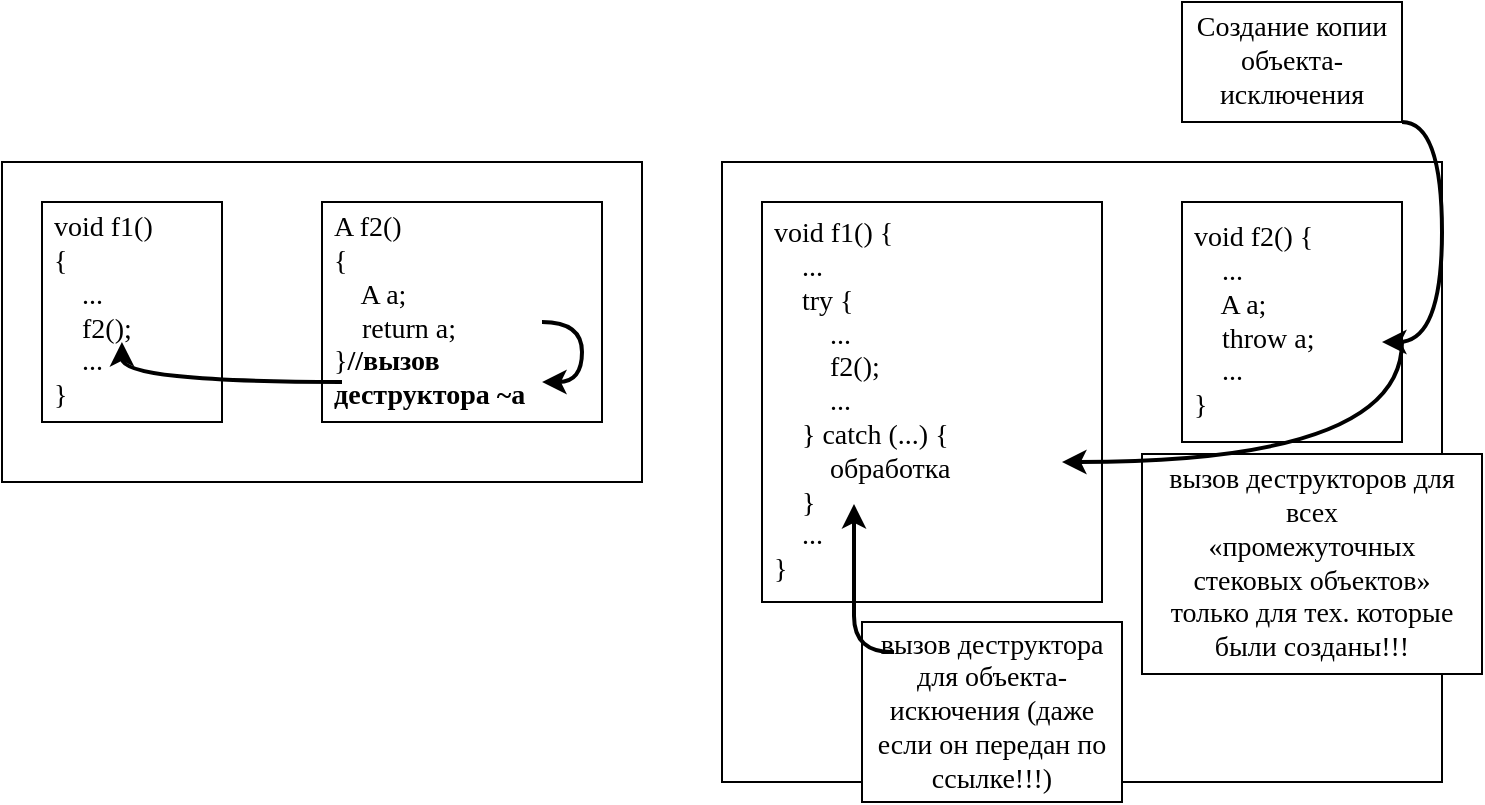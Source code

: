 <mxfile version="14.6.6" type="google" pages="9"><diagram id="zu6gp-FuIFctqMcHt_Jr" name="image54"><mxGraphModel dx="1332" dy="586" grid="1" gridSize="10" guides="1" tooltips="1" connect="1" arrows="1" fold="1" page="1" pageScale="1" pageWidth="827" pageHeight="1169" math="0" shadow="0"><root><mxCell id="0"/><mxCell id="1" parent="0"/><mxCell id="tNJfWUomjyvCUkQkepad-18" value="" style="rounded=0;whiteSpace=wrap;html=1;fontFamily=Times New Roman;fontSize=14;align=center;" vertex="1" parent="1"><mxGeometry x="400" y="120" width="360" height="310" as="geometry"/></mxCell><mxCell id="tNJfWUomjyvCUkQkepad-7" value="" style="rounded=0;whiteSpace=wrap;html=1;fontFamily=Consolas;fontSize=14;align=left;" vertex="1" parent="1"><mxGeometry x="40" y="120" width="320" height="160" as="geometry"/></mxCell><mxCell id="tNJfWUomjyvCUkQkepad-3" value="&lt;div style=&quot;font-size: 14px;&quot;&gt;void f1()&lt;/div&gt;&lt;div style=&quot;font-size: 14px;&quot;&gt;{&lt;/div&gt;&lt;div style=&quot;font-size: 14px;&quot;&gt;&amp;nbsp;&amp;nbsp;&amp;nbsp; ...&lt;/div&gt;&lt;div style=&quot;font-size: 14px;&quot;&gt;&amp;nbsp;&amp;nbsp;&amp;nbsp; f2();&lt;/div&gt;&lt;div style=&quot;font-size: 14px;&quot;&gt;&amp;nbsp;&amp;nbsp;&amp;nbsp; ...&lt;/div&gt;&lt;div style=&quot;font-size: 14px;&quot;&gt;}&lt;br style=&quot;font-size: 14px;&quot;&gt;&lt;/div&gt;" style="rounded=0;whiteSpace=wrap;html=1;fontFamily=Consolas;fontSize=14;align=left;spacing=6;" vertex="1" parent="1"><mxGeometry x="60" y="140" width="90" height="110" as="geometry"/></mxCell><mxCell id="tNJfWUomjyvCUkQkepad-4" value="&lt;div&gt;A f2()&lt;/div&gt;&lt;div&gt;{&lt;/div&gt;&lt;div&gt;&amp;nbsp;&amp;nbsp;&amp;nbsp; A a;&lt;/div&gt;&lt;div&gt;&amp;nbsp;&amp;nbsp;&amp;nbsp; return a;&lt;br&gt;&lt;/div&gt;&lt;div&gt;}&lt;b&gt;//вызов деструктора ~a&lt;/b&gt;&lt;br&gt;&lt;/div&gt;" style="rounded=0;whiteSpace=wrap;html=1;fontFamily=Consolas;fontSize=14;align=left;spacing=6;" vertex="1" parent="1"><mxGeometry x="200" y="140" width="140" height="110" as="geometry"/></mxCell><mxCell id="tNJfWUomjyvCUkQkepad-5" value="" style="endArrow=classic;html=1;fontFamily=Consolas;fontSize=14;entryX=0.786;entryY=0.818;entryDx=0;entryDy=0;entryPerimeter=0;edgeStyle=orthogonalEdgeStyle;curved=1;strokeWidth=2;" edge="1" parent="1" target="tNJfWUomjyvCUkQkepad-4"><mxGeometry width="50" height="50" relative="1" as="geometry"><mxPoint x="310" y="200" as="sourcePoint"/><mxPoint x="360" y="150" as="targetPoint"/><Array as="points"><mxPoint x="330" y="200"/><mxPoint x="330" y="230"/></Array></mxGeometry></mxCell><mxCell id="tNJfWUomjyvCUkQkepad-6" value="" style="endArrow=classic;html=1;fontFamily=Consolas;fontSize=14;edgeStyle=orthogonalEdgeStyle;curved=1;entryX=0.444;entryY=0.636;entryDx=0;entryDy=0;entryPerimeter=0;strokeWidth=2;" edge="1" parent="1" target="tNJfWUomjyvCUkQkepad-3"><mxGeometry width="50" height="50" relative="1" as="geometry"><mxPoint x="210" y="230" as="sourcePoint"/><mxPoint x="120" y="260" as="targetPoint"/><Array as="points"><mxPoint x="100" y="230"/></Array></mxGeometry></mxCell><mxCell id="tNJfWUomjyvCUkQkepad-10" value="&lt;div&gt;void f1() {&lt;/div&gt;&lt;div&gt;&amp;nbsp;&amp;nbsp;&amp;nbsp; ...&lt;/div&gt;&lt;div&gt;&amp;nbsp;&amp;nbsp;&amp;nbsp; try {&lt;/div&gt;&lt;div&gt;&amp;nbsp;&amp;nbsp;&amp;nbsp;&amp;nbsp;&amp;nbsp;&amp;nbsp;&amp;nbsp; ...&lt;/div&gt;&lt;div&gt;&amp;nbsp;&amp;nbsp;&amp;nbsp;&amp;nbsp;&amp;nbsp;&amp;nbsp;&amp;nbsp; f2();&lt;/div&gt;&lt;div&gt;&amp;nbsp;&amp;nbsp;&amp;nbsp;&amp;nbsp;&amp;nbsp;&amp;nbsp;&amp;nbsp; ...&lt;/div&gt;&lt;div&gt;&amp;nbsp;&amp;nbsp;&amp;nbsp; } catch (...) {&lt;/div&gt;&lt;div&gt;&amp;nbsp;&amp;nbsp;&amp;nbsp;&amp;nbsp;&amp;nbsp;&amp;nbsp;&amp;nbsp; обработка&lt;/div&gt;&lt;div&gt;&amp;nbsp;&amp;nbsp;&amp;nbsp; }&lt;/div&gt;&lt;div&gt;&amp;nbsp;&amp;nbsp;&amp;nbsp; ...&lt;/div&gt;&lt;div&gt;}&lt;br&gt;&lt;/div&gt;" style="rounded=0;whiteSpace=wrap;html=1;fontFamily=Consolas;fontSize=14;align=left;spacing=6;" vertex="1" parent="1"><mxGeometry x="420" y="140" width="170" height="200" as="geometry"/></mxCell><mxCell id="tNJfWUomjyvCUkQkepad-11" value="&lt;div&gt;void f2() {&lt;/div&gt;&lt;div&gt;&amp;nbsp;&amp;nbsp;&amp;nbsp; ...&lt;/div&gt;&lt;div&gt;&amp;nbsp;&amp;nbsp;&amp;nbsp; A a;&lt;/div&gt;&lt;div&gt;&amp;nbsp;&amp;nbsp;&amp;nbsp; throw a;&lt;br&gt;&lt;/div&gt;&lt;div&gt;&amp;nbsp;&amp;nbsp;&amp;nbsp; ...&lt;/div&gt;&lt;div&gt;}&lt;br&gt;&lt;/div&gt;" style="rounded=0;whiteSpace=wrap;html=1;fontFamily=Consolas;fontSize=14;align=left;spacing=6;" vertex="1" parent="1"><mxGeometry x="630" y="140" width="110" height="120" as="geometry"/></mxCell><mxCell id="tNJfWUomjyvCUkQkepad-13" style="edgeStyle=orthogonalEdgeStyle;curved=1;rounded=0;orthogonalLoop=1;jettySize=auto;html=1;fontFamily=Times New Roman;fontSize=14;strokeWidth=2;" edge="1" parent="1"><mxGeometry relative="1" as="geometry"><mxPoint x="730" y="210" as="targetPoint"/><mxPoint x="740" y="100" as="sourcePoint"/><Array as="points"><mxPoint x="760" y="100"/><mxPoint x="760" y="210"/></Array></mxGeometry></mxCell><mxCell id="tNJfWUomjyvCUkQkepad-12" value="Создание копии объекта-исключения" style="rounded=0;whiteSpace=wrap;html=1;fontFamily=Times New Roman;fontSize=14;align=center;" vertex="1" parent="1"><mxGeometry x="630" y="40" width="110" height="60" as="geometry"/></mxCell><mxCell id="tNJfWUomjyvCUkQkepad-14" value="вызов деструкторов для всех&lt;br&gt;«промежуточных&lt;br&gt;стековых объектов»&lt;br&gt;только для тех. которые были созданы!!!" style="rounded=0;whiteSpace=wrap;html=1;fontFamily=Times New Roman;fontSize=14;align=center;" vertex="1" parent="1"><mxGeometry x="610" y="266" width="170" height="110" as="geometry"/></mxCell><mxCell id="tNJfWUomjyvCUkQkepad-15" style="edgeStyle=orthogonalEdgeStyle;curved=1;rounded=0;orthogonalLoop=1;jettySize=auto;html=1;fontFamily=Times New Roman;fontSize=14;strokeWidth=2;" edge="1" parent="1"><mxGeometry relative="1" as="geometry"><mxPoint x="740" y="210" as="sourcePoint"/><mxPoint x="570" y="270" as="targetPoint"/><Array as="points"><mxPoint x="740" y="270"/></Array></mxGeometry></mxCell><mxCell id="tNJfWUomjyvCUkQkepad-16" value="вызов деструктора для объекта-искючения (даже если он передан пo&lt;br&gt;ссылке!!!)" style="rounded=0;whiteSpace=wrap;html=1;fontFamily=Times New Roman;fontSize=14;align=center;" vertex="1" parent="1"><mxGeometry x="470" y="350" width="130" height="90" as="geometry"/></mxCell><mxCell id="tNJfWUomjyvCUkQkepad-17" style="edgeStyle=orthogonalEdgeStyle;curved=1;rounded=0;orthogonalLoop=1;jettySize=auto;html=1;fontFamily=Times New Roman;fontSize=14;strokeWidth=2;" edge="1" parent="1"><mxGeometry relative="1" as="geometry"><mxPoint x="466" y="291" as="targetPoint"/><mxPoint x="486" y="365" as="sourcePoint"/></mxGeometry></mxCell></root></mxGraphModel></diagram><diagram id="GrpDm9X3gTmkA9qfR8HE" name="image55-"><mxGraphModel dx="1332" dy="586" grid="1" gridSize="10" guides="1" tooltips="1" connect="1" arrows="1" fold="1" page="1" pageScale="1" pageWidth="827" pageHeight="1169" math="0" shadow="0"><root><mxCell id="Z8ArpQaK9iPcgYw-7y6Z-0"/><mxCell id="Z8ArpQaK9iPcgYw-7y6Z-1" parent="Z8ArpQaK9iPcgYw-7y6Z-0"/></root></mxGraphModel></diagram><diagram id="3jw54Qj8jxjG2X89XGWm" name="image56"><mxGraphModel dx="1332" dy="586" grid="1" gridSize="10" guides="1" tooltips="1" connect="1" arrows="1" fold="1" page="1" pageScale="1" pageWidth="827" pageHeight="1169" math="0" shadow="0"><root><mxCell id="HAXiQPm24FBN3GyklZEn-0"/><mxCell id="HAXiQPm24FBN3GyklZEn-1" parent="HAXiQPm24FBN3GyklZEn-0"/><mxCell id="HAXiQPm24FBN3GyklZEn-4" value="&lt;div&gt;try {&lt;/div&gt;&lt;div&gt;&amp;nbsp; f1();&lt;/div&gt;&lt;div&gt;} catch (A&amp;amp;) {&lt;/div&gt;&lt;div&gt;&lt;br&gt;&lt;/div&gt;&lt;div&gt;}&lt;br&gt;&lt;/div&gt;" style="rounded=0;whiteSpace=wrap;html=1;fontFamily=Consolas;fontSize=14;align=left;spacing=6;" vertex="1" parent="HAXiQPm24FBN3GyklZEn-1"><mxGeometry x="40" y="80" width="130" height="110" as="geometry"/></mxCell><mxCell id="HAXiQPm24FBN3GyklZEn-5" value="&lt;div&gt;try {&lt;/div&gt;&lt;div&gt;&amp;nbsp; f2();&lt;/div&gt;&lt;div&gt;} catch (B&amp;amp;) {&lt;/div&gt;&lt;div&gt;&lt;br&gt;&lt;/div&gt;&lt;div&gt;}&lt;br&gt;&lt;/div&gt;" style="rounded=0;whiteSpace=wrap;html=1;fontFamily=Consolas;fontSize=14;align=left;spacing=6;" vertex="1" parent="HAXiQPm24FBN3GyklZEn-1"><mxGeometry x="190" y="80" width="130" height="110" as="geometry"/></mxCell><mxCell id="HAXiQPm24FBN3GyklZEn-6" value="&lt;div&gt;f2() {&lt;/div&gt;&lt;div&gt;&amp;nbsp; throw A();&lt;br&gt;&lt;/div&gt;&lt;div&gt;}&lt;br&gt;&lt;/div&gt;" style="rounded=0;whiteSpace=wrap;html=1;fontFamily=Consolas;fontSize=14;align=left;spacing=6;" vertex="1" parent="HAXiQPm24FBN3GyklZEn-1"><mxGeometry x="340" y="80" width="130" height="110" as="geometry"/></mxCell><mxCell id="HAXiQPm24FBN3GyklZEn-7" value="&lt;font&gt;f1&lt;/font&gt;" style="text;html=1;strokeColor=none;fillColor=none;align=center;verticalAlign=middle;whiteSpace=wrap;rounded=0;fontFamily=Times New Roman;fontSize=14;" vertex="1" parent="HAXiQPm24FBN3GyklZEn-1"><mxGeometry x="235" y="50" width="40" height="20" as="geometry"/></mxCell><mxCell id="HAXiQPm24FBN3GyklZEn-8" value="f2" style="text;html=1;strokeColor=none;fillColor=none;align=center;verticalAlign=middle;whiteSpace=wrap;rounded=0;fontFamily=Times New Roman;fontSize=14;" vertex="1" parent="HAXiQPm24FBN3GyklZEn-1"><mxGeometry x="385" y="50" width="40" height="20" as="geometry"/></mxCell></root></mxGraphModel></diagram><diagram id="CcyGTTLVyh31H8yP656p" name="image57"><mxGraphModel dx="1332" dy="586" grid="1" gridSize="10" guides="1" tooltips="1" connect="1" arrows="1" fold="1" page="1" pageScale="1" pageWidth="827" pageHeight="1169" math="0" shadow="0"><root><mxCell id="t7kAO4IktNaukHK46lMx-0"/><mxCell id="t7kAO4IktNaukHK46lMx-1" parent="t7kAO4IktNaukHK46lMx-0"/><mxCell id="IZKsd5vgPujpSoTCUvVR-5" value="да" style="edgeStyle=orthogonalEdgeStyle;rounded=0;orthogonalLoop=1;jettySize=auto;html=1;exitX=0;exitY=0.5;exitDx=0;exitDy=0;exitPerimeter=0;fontFamily=Times New Roman;fontSize=14;strokeWidth=1;" edge="1" parent="t7kAO4IktNaukHK46lMx-1" source="IZKsd5vgPujpSoTCUvVR-2" target="IZKsd5vgPujpSoTCUvVR-3"><mxGeometry relative="1" as="geometry"><Array as="points"><mxPoint x="99" y="90"/><mxPoint x="99" y="90"/></Array></mxGeometry></mxCell><mxCell id="IZKsd5vgPujpSoTCUvVR-6" value="нет" style="edgeStyle=orthogonalEdgeStyle;rounded=0;orthogonalLoop=1;jettySize=auto;html=1;exitX=1;exitY=0.5;exitDx=0;exitDy=0;exitPerimeter=0;fontFamily=Times New Roman;fontSize=14;strokeWidth=1;" edge="1" parent="t7kAO4IktNaukHK46lMx-1" source="IZKsd5vgPujpSoTCUvVR-2" target="IZKsd5vgPujpSoTCUvVR-4"><mxGeometry relative="1" as="geometry"><Array as="points"><mxPoint x="269" y="90"/><mxPoint x="269" y="90"/></Array></mxGeometry></mxCell><mxCell id="IZKsd5vgPujpSoTCUvVR-2" value="set_unexpected()" style="strokeWidth=1;html=1;shape=mxgraph.flowchart.decision;whiteSpace=wrap;fontFamily=Times New Roman;fontSize=14;align=center;" vertex="1" parent="t7kAO4IktNaukHK46lMx-1"><mxGeometry x="99" y="40" width="170" height="50" as="geometry"/></mxCell><mxCell id="IZKsd5vgPujpSoTCUvVR-3" value="Пользовательская" style="rounded=0;whiteSpace=wrap;html=1;fontFamily=Times New Roman;fontSize=14;align=center;" vertex="1" parent="t7kAO4IktNaukHK46lMx-1"><mxGeometry x="39" y="120" width="120" height="30" as="geometry"/></mxCell><mxCell id="IZKsd5vgPujpSoTCUvVR-4" value="terminate()" style="rounded=0;whiteSpace=wrap;html=1;fontFamily=Times New Roman;fontSize=14;align=center;" vertex="1" parent="t7kAO4IktNaukHK46lMx-1"><mxGeometry x="209" y="120" width="120" height="30" as="geometry"/></mxCell><mxCell id="IZKsd5vgPujpSoTCUvVR-7" value="да" style="edgeStyle=orthogonalEdgeStyle;rounded=0;orthogonalLoop=1;jettySize=auto;html=1;exitX=0;exitY=0.5;exitDx=0;exitDy=0;exitPerimeter=0;fontFamily=Times New Roman;fontSize=14;strokeWidth=1;" edge="1" parent="t7kAO4IktNaukHK46lMx-1" source="IZKsd5vgPujpSoTCUvVR-9" target="IZKsd5vgPujpSoTCUvVR-10"><mxGeometry relative="1" as="geometry"><Array as="points"><mxPoint x="184" y="220"/><mxPoint x="184" y="220"/></Array></mxGeometry></mxCell><mxCell id="IZKsd5vgPujpSoTCUvVR-8" value="нет" style="edgeStyle=orthogonalEdgeStyle;rounded=0;orthogonalLoop=1;jettySize=auto;html=1;exitX=1;exitY=0.5;exitDx=0;exitDy=0;exitPerimeter=0;fontFamily=Times New Roman;fontSize=14;strokeWidth=1;" edge="1" parent="t7kAO4IktNaukHK46lMx-1" source="IZKsd5vgPujpSoTCUvVR-9" target="IZKsd5vgPujpSoTCUvVR-11"><mxGeometry relative="1" as="geometry"><Array as="points"><mxPoint x="354" y="220"/><mxPoint x="354" y="220"/></Array></mxGeometry></mxCell><mxCell id="IZKsd5vgPujpSoTCUvVR-9" value="set_terminate()" style="strokeWidth=1;html=1;shape=mxgraph.flowchart.decision;whiteSpace=wrap;fontFamily=Times New Roman;fontSize=14;align=center;" vertex="1" parent="t7kAO4IktNaukHK46lMx-1"><mxGeometry x="184" y="170" width="170" height="50" as="geometry"/></mxCell><mxCell id="IZKsd5vgPujpSoTCUvVR-10" value="Пользовательская" style="rounded=0;whiteSpace=wrap;html=1;fontFamily=Times New Roman;fontSize=14;align=center;" vertex="1" parent="t7kAO4IktNaukHK46lMx-1"><mxGeometry x="124" y="250" width="120" height="30" as="geometry"/></mxCell><mxCell id="IZKsd5vgPujpSoTCUvVR-11" value="abort()" style="rounded=0;whiteSpace=wrap;html=1;fontFamily=Times New Roman;fontSize=14;align=center;" vertex="1" parent="t7kAO4IktNaukHK46lMx-1"><mxGeometry x="294" y="250" width="120" height="30" as="geometry"/></mxCell></root></mxGraphModel></diagram><diagram id="4IveTFSR-Kx0hvsbpXxf" name="image58"><mxGraphModel dx="1332" dy="586" grid="1" gridSize="10" guides="1" tooltips="1" connect="1" arrows="1" fold="1" page="1" pageScale="1" pageWidth="827" pageHeight="1169" math="0" shadow="0"><root><mxCell id="2lXp-qfCoRq17d9GHRHi-0"/><mxCell id="2lXp-qfCoRq17d9GHRHi-1" parent="2lXp-qfCoRq17d9GHRHi-0"/><mxCell id="2lXp-qfCoRq17d9GHRHi-4" value="ошибки в логике&lt;br&gt;приложения. Теоретически такие ошибки можно было бы предотвратить до выполнения посредством более аккуратного программирования" style="text;html=1;strokeColor=none;fillColor=none;align=center;verticalAlign=middle;whiteSpace=wrap;rounded=0;fontFamily=Times New Roman;fontSize=14;" vertex="1" parent="2lXp-qfCoRq17d9GHRHi-1"><mxGeometry x="40" y="40" width="170" height="130" as="geometry"/></mxCell><mxCell id="2lXp-qfCoRq17d9GHRHi-5" value="Ошибки, не зависящие от аккуратности программиста — возникают во время выполнения программы" style="text;html=1;strokeColor=none;fillColor=none;align=center;verticalAlign=middle;whiteSpace=wrap;rounded=0;fontFamily=Times New Roman;fontSize=14;" vertex="1" parent="2lXp-qfCoRq17d9GHRHi-1"><mxGeometry x="400" y="60" width="160" height="100" as="geometry"/></mxCell><mxCell id="2lXp-qfCoRq17d9GHRHi-6" value="&lt;div&gt;базовый класс&lt;/div&gt;&lt;div&gt;what()&lt;br&gt;&lt;/div&gt;" style="text;html=1;strokeColor=none;fillColor=none;align=center;verticalAlign=middle;whiteSpace=wrap;rounded=0;fontFamily=Times New Roman;fontSize=14;" vertex="1" parent="2lXp-qfCoRq17d9GHRHi-1"><mxGeometry x="260" y="85" width="90" height="40" as="geometry"/></mxCell><mxCell id="2lXp-qfCoRq17d9GHRHi-37" style="edgeStyle=orthogonalEdgeStyle;rounded=0;orthogonalLoop=1;jettySize=auto;html=1;fontFamily=Times New Roman;fontSize=14;strokeWidth=1;endArrow=none;endFill=0;" edge="1" parent="2lXp-qfCoRq17d9GHRHi-1" source="2lXp-qfCoRq17d9GHRHi-7" target="2lXp-qfCoRq17d9GHRHi-29"><mxGeometry relative="1" as="geometry"><Array as="points"><mxPoint x="270" y="405"/></Array></mxGeometry></mxCell><mxCell id="2lXp-qfCoRq17d9GHRHi-38" style="edgeStyle=orthogonalEdgeStyle;rounded=0;orthogonalLoop=1;jettySize=auto;html=1;fontFamily=Times New Roman;fontSize=14;endArrow=none;endFill=0;strokeWidth=1;" edge="1" parent="2lXp-qfCoRq17d9GHRHi-1" source="2lXp-qfCoRq17d9GHRHi-7" target="2lXp-qfCoRq17d9GHRHi-30"><mxGeometry relative="1" as="geometry"><Array as="points"><mxPoint x="270" y="455"/></Array></mxGeometry></mxCell><mxCell id="2lXp-qfCoRq17d9GHRHi-39" style="edgeStyle=orthogonalEdgeStyle;rounded=0;orthogonalLoop=1;jettySize=auto;html=1;fontFamily=Times New Roman;fontSize=14;endArrow=none;endFill=0;strokeWidth=1;" edge="1" parent="2lXp-qfCoRq17d9GHRHi-1" source="2lXp-qfCoRq17d9GHRHi-7" target="2lXp-qfCoRq17d9GHRHi-32"><mxGeometry relative="1" as="geometry"><Array as="points"><mxPoint x="270" y="505"/></Array></mxGeometry></mxCell><mxCell id="2lXp-qfCoRq17d9GHRHi-40" style="edgeStyle=orthogonalEdgeStyle;rounded=0;orthogonalLoop=1;jettySize=auto;html=1;fontFamily=Times New Roman;fontSize=14;endArrow=none;endFill=0;strokeWidth=1;" edge="1" parent="2lXp-qfCoRq17d9GHRHi-1" source="2lXp-qfCoRq17d9GHRHi-7" target="2lXp-qfCoRq17d9GHRHi-35"><mxGeometry relative="1" as="geometry"><Array as="points"><mxPoint x="270" y="555"/></Array></mxGeometry></mxCell><mxCell id="2lXp-qfCoRq17d9GHRHi-41" style="edgeStyle=orthogonalEdgeStyle;rounded=0;orthogonalLoop=1;jettySize=auto;html=1;fontFamily=Times New Roman;fontSize=14;endArrow=none;endFill=0;strokeWidth=1;" edge="1" parent="2lXp-qfCoRq17d9GHRHi-1" source="2lXp-qfCoRq17d9GHRHi-7" target="2lXp-qfCoRq17d9GHRHi-36"><mxGeometry relative="1" as="geometry"><Array as="points"><mxPoint x="270" y="605"/></Array></mxGeometry></mxCell><mxCell id="2lXp-qfCoRq17d9GHRHi-7" value="exception" style="rounded=0;whiteSpace=wrap;html=1;fontFamily=Times New Roman;fontSize=14;align=center;strokeWidth=1;" vertex="1" parent="2lXp-qfCoRq17d9GHRHi-1"><mxGeometry x="260" y="140" width="90" height="30" as="geometry"/></mxCell><mxCell id="2lXp-qfCoRq17d9GHRHi-17" style="edgeStyle=none;rounded=0;orthogonalLoop=1;jettySize=auto;html=1;fontFamily=Times New Roman;fontSize=14;strokeWidth=1;" edge="1" parent="2lXp-qfCoRq17d9GHRHi-1" source="2lXp-qfCoRq17d9GHRHi-8" target="2lXp-qfCoRq17d9GHRHi-7"><mxGeometry relative="1" as="geometry"/></mxCell><mxCell id="2lXp-qfCoRq17d9GHRHi-8" value="logic_error" style="rounded=0;whiteSpace=wrap;html=1;fontFamily=Times New Roman;fontSize=14;align=center;strokeWidth=1;" vertex="1" parent="2lXp-qfCoRq17d9GHRHi-1"><mxGeometry x="150" y="190" width="90" height="30" as="geometry"/></mxCell><mxCell id="2lXp-qfCoRq17d9GHRHi-13" style="rounded=0;orthogonalLoop=1;jettySize=auto;html=1;fontFamily=Times New Roman;fontSize=14;strokeWidth=1;" edge="1" parent="2lXp-qfCoRq17d9GHRHi-1" source="2lXp-qfCoRq17d9GHRHi-9" target="2lXp-qfCoRq17d9GHRHi-8"><mxGeometry relative="1" as="geometry"/></mxCell><mxCell id="2lXp-qfCoRq17d9GHRHi-9" value="domain_error" style="rounded=0;whiteSpace=wrap;html=1;fontFamily=Times New Roman;fontSize=14;align=center;strokeWidth=1;" vertex="1" parent="2lXp-qfCoRq17d9GHRHi-1"><mxGeometry x="80" y="240" width="90" height="30" as="geometry"/></mxCell><mxCell id="2lXp-qfCoRq17d9GHRHi-14" style="edgeStyle=none;rounded=0;orthogonalLoop=1;jettySize=auto;html=1;fontFamily=Times New Roman;fontSize=14;strokeWidth=1;exitX=0.75;exitY=0;exitDx=0;exitDy=0;" edge="1" parent="2lXp-qfCoRq17d9GHRHi-1" source="2lXp-qfCoRq17d9GHRHi-10" target="2lXp-qfCoRq17d9GHRHi-8"><mxGeometry relative="1" as="geometry"/></mxCell><mxCell id="2lXp-qfCoRq17d9GHRHi-10" value="invalid_argument" style="rounded=0;whiteSpace=wrap;html=1;fontFamily=Times New Roman;fontSize=14;align=center;strokeWidth=1;" vertex="1" parent="2lXp-qfCoRq17d9GHRHi-1"><mxGeometry x="100" y="290" width="110" height="30" as="geometry"/></mxCell><mxCell id="2lXp-qfCoRq17d9GHRHi-15" style="edgeStyle=none;rounded=0;orthogonalLoop=1;jettySize=auto;html=1;fontFamily=Times New Roman;fontSize=14;strokeWidth=1;exitX=0.844;exitY=-0.033;exitDx=0;exitDy=0;exitPerimeter=0;entryX=0.678;entryY=1.033;entryDx=0;entryDy=0;entryPerimeter=0;" edge="1" parent="2lXp-qfCoRq17d9GHRHi-1" source="2lXp-qfCoRq17d9GHRHi-11" target="2lXp-qfCoRq17d9GHRHi-8"><mxGeometry relative="1" as="geometry"/></mxCell><mxCell id="2lXp-qfCoRq17d9GHRHi-11" value="length_error" style="rounded=0;whiteSpace=wrap;html=1;fontFamily=Times New Roman;fontSize=14;align=center;strokeWidth=1;" vertex="1" parent="2lXp-qfCoRq17d9GHRHi-1"><mxGeometry x="120" y="340" width="90" height="30" as="geometry"/></mxCell><mxCell id="2lXp-qfCoRq17d9GHRHi-16" style="edgeStyle=none;rounded=0;orthogonalLoop=1;jettySize=auto;html=1;fontFamily=Times New Roman;fontSize=14;strokeWidth=1;exitX=0.867;exitY=-0.1;exitDx=0;exitDy=0;exitPerimeter=0;entryX=0.867;entryY=0.933;entryDx=0;entryDy=0;entryPerimeter=0;" edge="1" parent="2lXp-qfCoRq17d9GHRHi-1" source="2lXp-qfCoRq17d9GHRHi-12" target="2lXp-qfCoRq17d9GHRHi-8"><mxGeometry relative="1" as="geometry"/></mxCell><mxCell id="2lXp-qfCoRq17d9GHRHi-12" value="out_of_range" style="rounded=0;whiteSpace=wrap;html=1;fontFamily=Times New Roman;fontSize=14;align=center;strokeWidth=1;" vertex="1" parent="2lXp-qfCoRq17d9GHRHi-1"><mxGeometry x="140" y="390" width="90" height="30" as="geometry"/></mxCell><mxCell id="2lXp-qfCoRq17d9GHRHi-20" style="edgeStyle=none;rounded=0;orthogonalLoop=1;jettySize=auto;html=1;fontFamily=Times New Roman;fontSize=14;strokeWidth=1;" edge="1" parent="2lXp-qfCoRq17d9GHRHi-1" source="2lXp-qfCoRq17d9GHRHi-18" target="2lXp-qfCoRq17d9GHRHi-7"><mxGeometry relative="1" as="geometry"/></mxCell><mxCell id="2lXp-qfCoRq17d9GHRHi-18" value="runtime_error" style="rounded=0;whiteSpace=wrap;html=1;fontFamily=Times New Roman;fontSize=14;align=center;strokeWidth=1;" vertex="1" parent="2lXp-qfCoRq17d9GHRHi-1"><mxGeometry x="410" y="190" width="90" height="30" as="geometry"/></mxCell><mxCell id="2lXp-qfCoRq17d9GHRHi-25" style="edgeStyle=none;rounded=0;orthogonalLoop=1;jettySize=auto;html=1;fontFamily=Times New Roman;fontSize=14;strokeWidth=1;" edge="1" parent="2lXp-qfCoRq17d9GHRHi-1" source="2lXp-qfCoRq17d9GHRHi-21" target="2lXp-qfCoRq17d9GHRHi-18"><mxGeometry relative="1" as="geometry"/></mxCell><mxCell id="2lXp-qfCoRq17d9GHRHi-21" value="range_error" style="rounded=0;whiteSpace=wrap;html=1;fontFamily=Times New Roman;fontSize=14;align=center;strokeWidth=1;" vertex="1" parent="2lXp-qfCoRq17d9GHRHi-1"><mxGeometry x="320" y="240" width="90" height="30" as="geometry"/></mxCell><mxCell id="2lXp-qfCoRq17d9GHRHi-26" style="edgeStyle=none;rounded=0;orthogonalLoop=1;jettySize=auto;html=1;fontFamily=Times New Roman;fontSize=14;strokeWidth=1;" edge="1" parent="2lXp-qfCoRq17d9GHRHi-1" source="2lXp-qfCoRq17d9GHRHi-22" target="2lXp-qfCoRq17d9GHRHi-18"><mxGeometry relative="1" as="geometry"/></mxCell><mxCell id="2lXp-qfCoRq17d9GHRHi-22" value="underflow_error" style="rounded=0;whiteSpace=wrap;html=1;fontFamily=Times New Roman;fontSize=14;align=center;strokeWidth=1;" vertex="1" parent="2lXp-qfCoRq17d9GHRHi-1"><mxGeometry x="340" y="290" width="110" height="30" as="geometry"/></mxCell><mxCell id="2lXp-qfCoRq17d9GHRHi-27" style="edgeStyle=none;rounded=0;orthogonalLoop=1;jettySize=auto;html=1;exitX=1;exitY=0;exitDx=0;exitDy=0;fontFamily=Times New Roman;fontSize=14;strokeWidth=1;" edge="1" parent="2lXp-qfCoRq17d9GHRHi-1" source="2lXp-qfCoRq17d9GHRHi-24" target="2lXp-qfCoRq17d9GHRHi-18"><mxGeometry relative="1" as="geometry"/></mxCell><mxCell id="2lXp-qfCoRq17d9GHRHi-24" value="overflow_error" style="rounded=0;whiteSpace=wrap;html=1;fontFamily=Times New Roman;fontSize=14;align=center;strokeWidth=1;" vertex="1" parent="2lXp-qfCoRq17d9GHRHi-1"><mxGeometry x="360" y="340" width="110" height="30" as="geometry"/></mxCell><mxCell id="2lXp-qfCoRq17d9GHRHi-28" value="«генерируются» программистом и стандартной библиотекой" style="rounded=0;whiteSpace=wrap;html=1;fontFamily=Times New Roman;fontSize=14;strokeWidth=1;align=center;" vertex="1" parent="2lXp-qfCoRq17d9GHRHi-1"><mxGeometry x="440" y="390" width="120" height="80" as="geometry"/></mxCell><mxCell id="2lXp-qfCoRq17d9GHRHi-29" value="bad_alloc" style="rounded=0;whiteSpace=wrap;html=1;fontFamily=Times New Roman;fontSize=14;align=center;strokeWidth=1;" vertex="1" parent="2lXp-qfCoRq17d9GHRHi-1"><mxGeometry x="280" y="390" width="100" height="30" as="geometry"/></mxCell><mxCell id="2lXp-qfCoRq17d9GHRHi-30" value="bad_exception" style="rounded=0;whiteSpace=wrap;html=1;fontFamily=Times New Roman;fontSize=14;align=center;strokeWidth=1;" vertex="1" parent="2lXp-qfCoRq17d9GHRHi-1"><mxGeometry x="280" y="440" width="100" height="30" as="geometry"/></mxCell><mxCell id="2lXp-qfCoRq17d9GHRHi-32" value="ios_base::failure" style="rounded=0;whiteSpace=wrap;html=1;fontFamily=Times New Roman;fontSize=14;align=center;strokeWidth=1;" vertex="1" parent="2lXp-qfCoRq17d9GHRHi-1"><mxGeometry x="280" y="490" width="100" height="30" as="geometry"/></mxCell><mxCell id="2lXp-qfCoRq17d9GHRHi-35" value="bad_cast" style="rounded=0;whiteSpace=wrap;html=1;fontFamily=Times New Roman;fontSize=14;align=center;strokeWidth=1;" vertex="1" parent="2lXp-qfCoRq17d9GHRHi-1"><mxGeometry x="280" y="540" width="100" height="30" as="geometry"/></mxCell><mxCell id="2lXp-qfCoRq17d9GHRHi-36" value="bad_typeid" style="rounded=0;whiteSpace=wrap;html=1;fontFamily=Times New Roman;fontSize=14;align=center;strokeWidth=1;" vertex="1" parent="2lXp-qfCoRq17d9GHRHi-1"><mxGeometry x="280" y="590" width="100" height="30" as="geometry"/></mxCell><mxCell id="2lXp-qfCoRq17d9GHRHi-42" value="«генерируются» программистом" style="rounded=0;whiteSpace=wrap;html=1;fontFamily=Times New Roman;fontSize=14;strokeWidth=1;align=center;" vertex="1" parent="2lXp-qfCoRq17d9GHRHi-1"><mxGeometry x="40" y="440" width="120" height="50" as="geometry"/></mxCell></root></mxGraphModel></diagram><diagram id="N-E_DnDKw878JJHQmGJK" name="image59"><mxGraphModel dx="1332" dy="586" grid="1" gridSize="10" guides="1" tooltips="1" connect="1" arrows="1" fold="1" page="1" pageScale="1" pageWidth="827" pageHeight="1169" math="0" shadow="0"><root><mxCell id="nKhwQNGlaiXcX8I1nCXD-0"/><mxCell id="nKhwQNGlaiXcX8I1nCXD-1" parent="nKhwQNGlaiXcX8I1nCXD-0"/><mxCell id="nKhwQNGlaiXcX8I1nCXD-5" style="edgeStyle=orthogonalEdgeStyle;rounded=0;orthogonalLoop=1;jettySize=auto;html=1;fontFamily=Times New Roman;fontSize=14;endArrow=none;endFill=0;strokeWidth=1;" edge="1" parent="nKhwQNGlaiXcX8I1nCXD-1" source="nKhwQNGlaiXcX8I1nCXD-2" target="nKhwQNGlaiXcX8I1nCXD-3"><mxGeometry relative="1" as="geometry"/></mxCell><mxCell id="nKhwQNGlaiXcX8I1nCXD-6" style="edgeStyle=orthogonalEdgeStyle;rounded=0;orthogonalLoop=1;jettySize=auto;html=1;fontFamily=Times New Roman;fontSize=14;endArrow=none;endFill=0;strokeWidth=1;" edge="1" parent="nKhwQNGlaiXcX8I1nCXD-1" source="nKhwQNGlaiXcX8I1nCXD-2" target="nKhwQNGlaiXcX8I1nCXD-4"><mxGeometry relative="1" as="geometry"/></mxCell><mxCell id="nKhwQNGlaiXcX8I1nCXD-2" value="Шаблоны" style="rounded=0;whiteSpace=wrap;html=1;fontFamily=Times New Roman;fontSize=14;align=center;strokeWidth=1;" vertex="1" parent="nKhwQNGlaiXcX8I1nCXD-1"><mxGeometry x="100" y="40" width="120" height="40" as="geometry"/></mxCell><mxCell id="nKhwQNGlaiXcX8I1nCXD-3" value="Шаблоны функций" style="rounded=0;whiteSpace=wrap;html=1;fontFamily=Times New Roman;fontSize=14;align=center;strokeWidth=1;" vertex="1" parent="nKhwQNGlaiXcX8I1nCXD-1"><mxGeometry x="40" y="120" width="90" height="50" as="geometry"/></mxCell><mxCell id="nKhwQNGlaiXcX8I1nCXD-4" value="Шаблоны классов" style="rounded=0;whiteSpace=wrap;html=1;fontFamily=Times New Roman;fontSize=14;align=center;strokeWidth=1;" vertex="1" parent="nKhwQNGlaiXcX8I1nCXD-1"><mxGeometry x="190" y="120" width="90" height="50" as="geometry"/></mxCell></root></mxGraphModel></diagram><diagram id="OxdfZrKI2pyZaKQBCERY" name="image60"><mxGraphModel dx="1332" dy="586" grid="1" gridSize="10" guides="1" tooltips="1" connect="1" arrows="1" fold="1" page="1" pageScale="1" pageWidth="827" pageHeight="1169" math="0" shadow="0"><root><mxCell id="J7yjaRZqSLqoO6izaRyU-0"/><mxCell id="J7yjaRZqSLqoO6izaRyU-1" parent="J7yjaRZqSLqoO6izaRyU-0"/><mxCell id="KfAzJbZ8tv_QBO4gMU9K-6" style="edgeStyle=orthogonalEdgeStyle;rounded=0;orthogonalLoop=1;jettySize=auto;html=1;fontFamily=Times New Roman;fontSize=14;endArrow=none;endFill=0;strokeWidth=1;" edge="1" parent="J7yjaRZqSLqoO6izaRyU-1" source="KfAzJbZ8tv_QBO4gMU9K-2" target="KfAzJbZ8tv_QBO4gMU9K-4"><mxGeometry relative="1" as="geometry"/></mxCell><mxCell id="KfAzJbZ8tv_QBO4gMU9K-7" style="edgeStyle=orthogonalEdgeStyle;rounded=0;orthogonalLoop=1;jettySize=auto;html=1;fontFamily=Times New Roman;fontSize=14;endArrow=none;endFill=0;strokeWidth=1;exitX=0.5;exitY=1;exitDx=0;exitDy=0;" edge="1" parent="J7yjaRZqSLqoO6izaRyU-1" source="KfAzJbZ8tv_QBO4gMU9K-2" target="KfAzJbZ8tv_QBO4gMU9K-3"><mxGeometry relative="1" as="geometry"/></mxCell><mxCell id="KfAzJbZ8tv_QBO4gMU9K-8" style="edgeStyle=orthogonalEdgeStyle;rounded=0;orthogonalLoop=1;jettySize=auto;html=1;fontFamily=Times New Roman;fontSize=14;endArrow=none;endFill=0;strokeWidth=1;exitX=0.5;exitY=1;exitDx=0;exitDy=0;" edge="1" parent="J7yjaRZqSLqoO6izaRyU-1" source="KfAzJbZ8tv_QBO4gMU9K-2" target="KfAzJbZ8tv_QBO4gMU9K-5"><mxGeometry relative="1" as="geometry"/></mxCell><mxCell id="KfAzJbZ8tv_QBO4gMU9K-2" value="Параметры шаблона" style="rounded=0;whiteSpace=wrap;html=1;fontFamily=Times New Roman;fontSize=14;align=center;strokeWidth=1;" vertex="1" parent="J7yjaRZqSLqoO6izaRyU-1"><mxGeometry x="280" y="30" width="150" height="30" as="geometry"/></mxCell><mxCell id="KfAzJbZ8tv_QBO4gMU9K-3" value="&lt;div&gt;Параметры-типы&lt;/div&gt;&lt;div&gt;&amp;lt;typename T&amp;gt;&lt;br&gt;&lt;/div&gt;" style="rounded=0;whiteSpace=wrap;html=1;fontFamily=Times New Roman;fontSize=14;align=center;strokeWidth=1;" vertex="1" parent="J7yjaRZqSLqoO6izaRyU-1"><mxGeometry x="120" y="100" width="150" height="70" as="geometry"/></mxCell><mxCell id="KfAzJbZ8tv_QBO4gMU9K-4" value="&lt;div&gt;Параметры-int, enum, указатель, ссылка&lt;br&gt;&lt;/div&gt;&lt;div&gt;&amp;lt;typename T, int i&amp;gt;&lt;br&gt;&lt;/div&gt;" style="rounded=0;whiteSpace=wrap;html=1;fontFamily=Times New Roman;fontSize=14;align=center;strokeWidth=1;" vertex="1" parent="J7yjaRZqSLqoO6izaRyU-1"><mxGeometry x="280" y="100" width="150" height="70" as="geometry"/></mxCell><mxCell id="KfAzJbZ8tv_QBO4gMU9K-5" value="&lt;div&gt;Параметры-шаблоны&lt;br&gt;&lt;/div&gt;&lt;div&gt;&amp;lt;template&amp;lt;typename T&amp;gt;&amp;gt;&lt;br&gt;&lt;/div&gt;" style="rounded=0;whiteSpace=wrap;html=1;fontFamily=Times New Roman;fontSize=14;align=center;strokeWidth=1;" vertex="1" parent="J7yjaRZqSLqoO6izaRyU-1"><mxGeometry x="440" y="100" width="150" height="70" as="geometry"/></mxCell></root></mxGraphModel></diagram><diagram id="hbvYA71_uOTD_gamdly_" name="image61"><mxGraphModel dx="1332" dy="586" grid="1" gridSize="10" guides="1" tooltips="1" connect="1" arrows="1" fold="1" page="1" pageScale="1" pageWidth="827" pageHeight="1169" math="0" shadow="0"><root><mxCell id="ASYea9bLcABQaZQgje13-0"/><mxCell id="ASYea9bLcABQaZQgje13-1" parent="ASYea9bLcABQaZQgje13-0"/><mxCell id="ASYea9bLcABQaZQgje13-4" value="template &amp;lt;typename T&amp;gt; T min(T a, T b)" style="text;html=1;strokeColor=none;fillColor=none;align=center;verticalAlign=middle;whiteSpace=wrap;rounded=0;fontFamily=Consolas;fontSize=22;fontStyle=1" vertex="1" parent="ASYea9bLcABQaZQgje13-1"><mxGeometry x="40" y="150" width="460" height="30" as="geometry"/></mxCell><mxCell id="ASYea9bLcABQaZQgje13-5" value="Ключевое слово" style="shape=curlyBracket;whiteSpace=wrap;html=1;rounded=1;fontFamily=Times New Roman;fontSize=14;strokeWidth=1;align=center;direction=south;labelPosition=center;verticalLabelPosition=top;verticalAlign=bottom;labelBorderColor=#000000;spacing=4;" vertex="1" parent="ASYea9bLcABQaZQgje13-1"><mxGeometry x="50" y="130" width="90" height="20" as="geometry"/></mxCell><mxCell id="ASYea9bLcABQaZQgje13-6" value="Список параметров шаблона (один аргумент — обобщенный тип данных T)" style="shape=curlyBracket;whiteSpace=wrap;html=1;rounded=1;fontFamily=Times New Roman;fontSize=14;strokeWidth=1;align=center;direction=south;labelPosition=center;verticalLabelPosition=top;verticalAlign=bottom;labelBorderColor=#000000;spacing=4;" vertex="1" parent="ASYea9bLcABQaZQgje13-1"><mxGeometry x="160" y="130" width="140" height="20" as="geometry"/></mxCell><mxCell id="ASYea9bLcABQaZQgje13-7" value="Имя функции" style="shape=curlyBracket;whiteSpace=wrap;html=1;rounded=1;fontFamily=Times New Roman;fontSize=14;strokeWidth=1;align=center;direction=south;labelPosition=center;verticalLabelPosition=top;verticalAlign=bottom;labelBorderColor=#000000;spacing=4;" vertex="1" parent="ASYea9bLcABQaZQgje13-1"><mxGeometry x="336" y="130" width="40" height="20" as="geometry"/></mxCell><mxCell id="ASYea9bLcABQaZQgje13-8" value="Параметры функции" style="shape=curlyBracket;whiteSpace=wrap;html=1;rounded=1;fontFamily=Times New Roman;fontSize=14;strokeWidth=1;align=center;direction=south;labelPosition=center;verticalLabelPosition=bottom;verticalAlign=top;labelBorderColor=#000000;flipV=1;spacing=4;" vertex="1" parent="ASYea9bLcABQaZQgje13-1"><mxGeometry x="376" y="180" width="114" height="20" as="geometry"/></mxCell><mxCell id="ASYea9bLcABQaZQgje13-9" value="Тип возвращаемого функцией значения" style="shape=curlyBracket;whiteSpace=wrap;html=1;rounded=1;fontFamily=Times New Roman;fontSize=14;strokeWidth=1;align=center;direction=south;labelPosition=center;verticalLabelPosition=bottom;verticalAlign=top;labelBorderColor=#000000;flipV=1;spacing=4;" vertex="1" parent="ASYea9bLcABQaZQgje13-1"><mxGeometry x="310" y="180" width="14" height="20" as="geometry"/></mxCell><mxCell id="ASYea9bLcABQaZQgje13-10" value="{ return (a &amp;lt; b) ? a : b; }" style="text;html=1;strokeColor=none;fillColor=none;align=left;verticalAlign=middle;whiteSpace=wrap;rounded=0;fontFamily=Consolas;fontSize=22;fontStyle=0" vertex="1" parent="ASYea9bLcABQaZQgje13-1"><mxGeometry x="40" y="290" width="330" height="30" as="geometry"/></mxCell><mxCell id="ASYea9bLcABQaZQgje13-11" value="Тело функции" style="text;html=1;fillColor=none;align=center;verticalAlign=middle;whiteSpace=wrap;rounded=0;fontFamily=Times New Roman;fontSize=14;spacing=6;strokeColor=#000000;" vertex="1" parent="ASYea9bLcABQaZQgje13-1"><mxGeometry x="383" y="292.5" width="100" height="25" as="geometry"/></mxCell></root></mxGraphModel></diagram><diagram id="5q4u3r5dHLMMIT41TX2O" name="image62"><mxGraphModel dx="1332" dy="586" grid="1" gridSize="10" guides="1" tooltips="1" connect="1" arrows="1" fold="1" page="1" pageScale="1" pageWidth="827" pageHeight="1169" math="0" shadow="0"><root><mxCell id="6otdqjvnpDTqoYRVlpnW-0"/><mxCell id="6otdqjvnpDTqoYRVlpnW-1" parent="6otdqjvnpDTqoYRVlpnW-0"/><mxCell id="Ayh6iT8TEKFXDhUiEm7c-0" value="template &amp;lt;class T, int size&amp;gt; class MyArray" style="text;html=1;strokeColor=none;fillColor=none;align=center;verticalAlign=middle;whiteSpace=wrap;rounded=0;fontFamily=Consolas;fontSize=22;fontStyle=1" vertex="1" parent="6otdqjvnpDTqoYRVlpnW-1"><mxGeometry x="40" y="120" width="520" height="30" as="geometry"/></mxCell><mxCell id="Ayh6iT8TEKFXDhUiEm7c-1" value="Ключевое слово" style="shape=curlyBracket;whiteSpace=wrap;html=1;rounded=1;fontFamily=Times New Roman;fontSize=14;strokeWidth=1;align=center;direction=south;labelPosition=center;verticalLabelPosition=top;verticalAlign=bottom;labelBorderColor=#000000;spacing=4;" vertex="1" parent="6otdqjvnpDTqoYRVlpnW-1"><mxGeometry x="50" y="100" width="90" height="20" as="geometry"/></mxCell><mxCell id="Ayh6iT8TEKFXDhUiEm7c-2" value="Список параметров шаблона" style="shape=curlyBracket;whiteSpace=wrap;html=1;rounded=1;fontFamily=Times New Roman;fontSize=14;strokeWidth=1;align=center;direction=south;labelPosition=center;verticalLabelPosition=top;verticalAlign=bottom;labelBorderColor=#000000;spacing=4;" vertex="1" parent="6otdqjvnpDTqoYRVlpnW-1"><mxGeometry x="160" y="100" width="220" height="20" as="geometry"/></mxCell><mxCell id="Ayh6iT8TEKFXDhUiEm7c-3" value="Имя шаблона класса" style="shape=curlyBracket;whiteSpace=wrap;html=1;rounded=1;fontFamily=Times New Roman;fontSize=14;strokeWidth=1;align=center;direction=south;labelPosition=center;verticalLabelPosition=top;verticalAlign=bottom;labelBorderColor=#000000;spacing=4;" vertex="1" parent="6otdqjvnpDTqoYRVlpnW-1"><mxGeometry x="470" y="100" width="80" height="20" as="geometry"/></mxCell><mxCell id="Ayh6iT8TEKFXDhUiEm7c-4" value="Константа типа int" style="shape=curlyBracket;whiteSpace=wrap;html=1;rounded=1;fontFamily=Times New Roman;fontSize=14;strokeWidth=1;align=center;direction=south;labelPosition=center;verticalLabelPosition=bottom;verticalAlign=top;labelBorderColor=#000000;flipV=1;spacing=4;" vertex="1" parent="6otdqjvnpDTqoYRVlpnW-1"><mxGeometry x="280" y="150" width="90" height="20" as="geometry"/></mxCell><mxCell id="Ayh6iT8TEKFXDhUiEm7c-5" value="любой тип" style="shape=curlyBracket;whiteSpace=wrap;html=1;rounded=1;fontFamily=Times New Roman;fontSize=14;strokeWidth=1;align=center;direction=south;labelPosition=center;verticalLabelPosition=bottom;verticalAlign=top;labelBorderColor=#000000;flipV=1;spacing=4;" vertex="1" parent="6otdqjvnpDTqoYRVlpnW-1"><mxGeometry x="240" y="150" width="14" height="20" as="geometry"/></mxCell><mxCell id="Ayh6iT8TEKFXDhUiEm7c-6" value="&lt;div&gt;{&lt;/div&gt;&lt;div&gt;&amp;nbsp; T m_ar[size];&lt;/div&gt;&lt;div&gt;public:&lt;/div&gt;&lt;div&gt;&amp;nbsp; T&amp;amp; operator[](int i) { return m_ar[i]; }//на самом деле здесь должна быть проверка: входит ли указанный индекс в допустимый диапазон&lt;br&gt;&lt;/div&gt;&lt;div&gt; };&lt;/div&gt;" style="text;html=1;strokeColor=none;fillColor=none;align=left;verticalAlign=middle;whiteSpace=wrap;rounded=0;fontFamily=Consolas;fontSize=22;fontStyle=0" vertex="1" parent="6otdqjvnpDTqoYRVlpnW-1"><mxGeometry x="40" y="180" width="560" height="190" as="geometry"/></mxCell></root></mxGraphModel></diagram></mxfile>